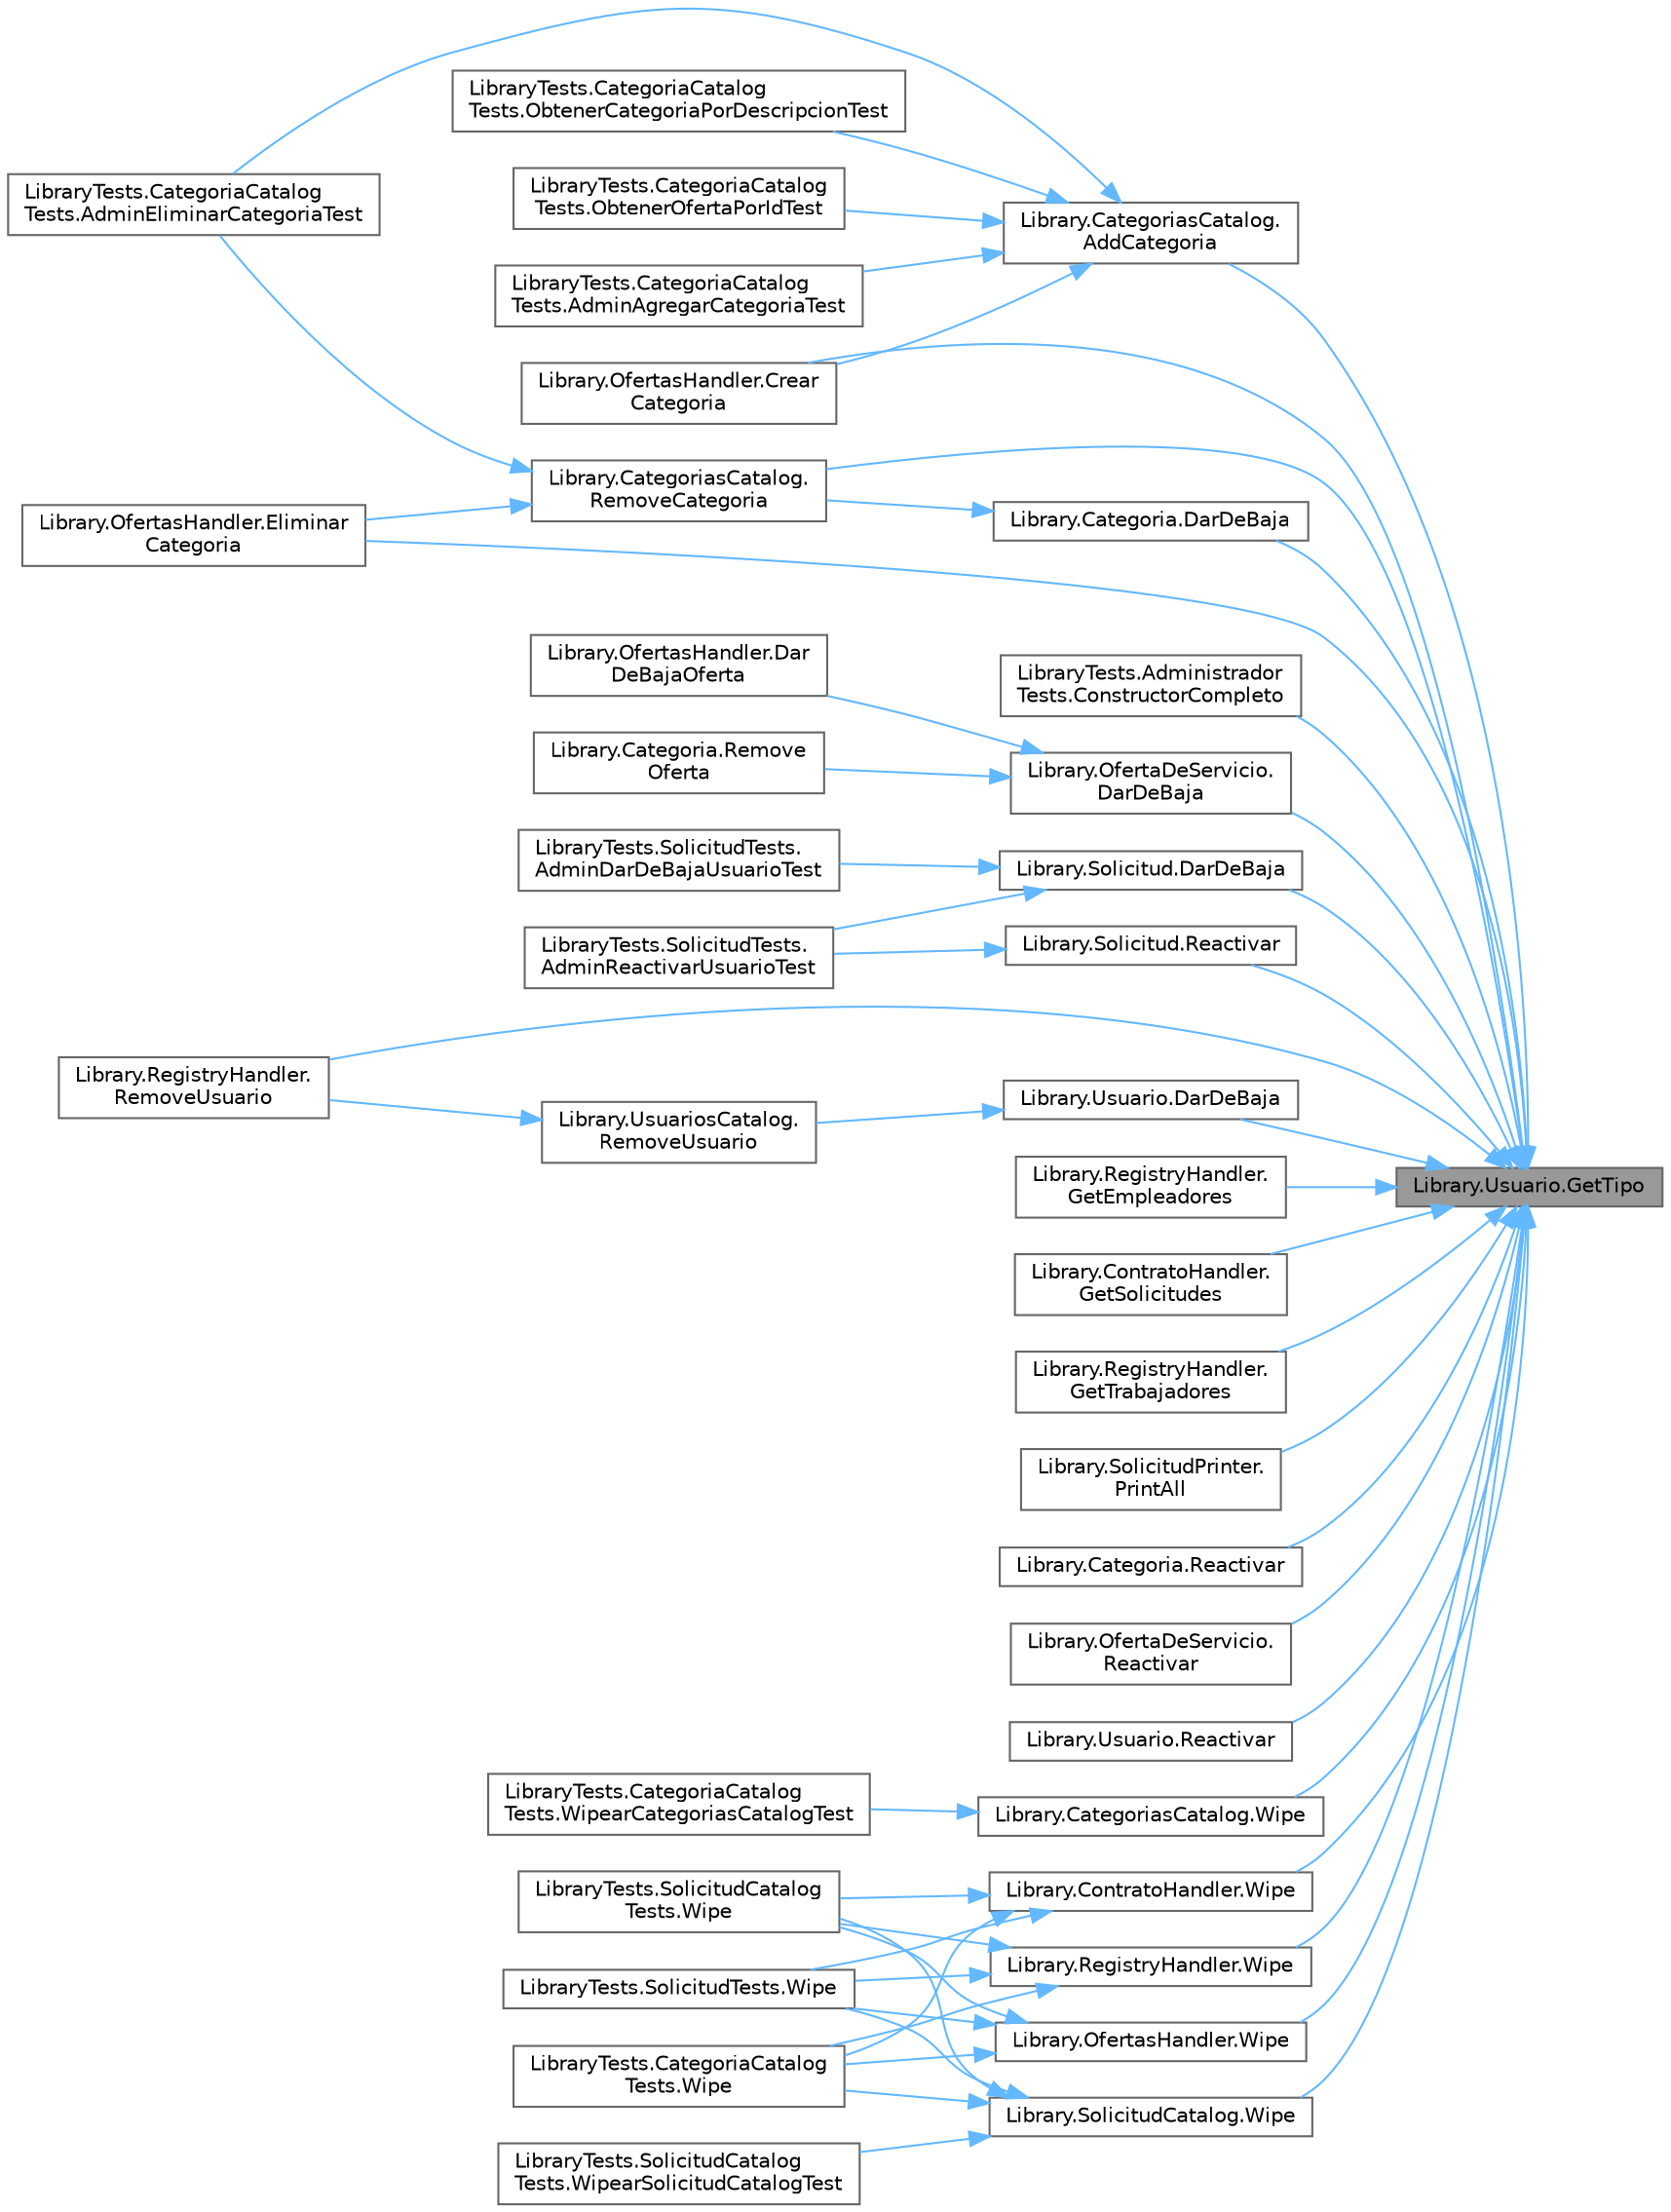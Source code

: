 digraph "Library.Usuario.GetTipo"
{
 // INTERACTIVE_SVG=YES
 // LATEX_PDF_SIZE
  bgcolor="transparent";
  edge [fontname=Helvetica,fontsize=10,labelfontname=Helvetica,labelfontsize=10];
  node [fontname=Helvetica,fontsize=10,shape=box,height=0.2,width=0.4];
  rankdir="RL";
  Node1 [label="Library.Usuario.GetTipo",height=0.2,width=0.4,color="gray40", fillcolor="grey60", style="filled", fontcolor="black",tooltip="Checkea que tipo de usuario es, puede ser Administrador, Trabajador o Empleador."];
  Node1 -> Node2 [dir="back",color="steelblue1",style="solid"];
  Node2 [label="Library.CategoriasCatalog.\lAddCategoria",height=0.2,width=0.4,color="grey40", fillcolor="white", style="filled",URL="$classLibrary_1_1CategoriasCatalog.html#a9cfffa528cb849e731015b40d8040672",tooltip="Método para agregar una nueva categoría al catálogo."];
  Node2 -> Node3 [dir="back",color="steelblue1",style="solid"];
  Node3 [label="LibraryTests.CategoriaCatalog\lTests.AdminAgregarCategoriaTest",height=0.2,width=0.4,color="grey40", fillcolor="white", style="filled",URL="$classLibraryTests_1_1CategoriaCatalogTests.html#a9583ffc47c041ab0cbb32d0869934ba6",tooltip="Test para cuando un admin agrega una categoría"];
  Node2 -> Node4 [dir="back",color="steelblue1",style="solid"];
  Node4 [label="LibraryTests.CategoriaCatalog\lTests.AdminEliminarCategoriaTest",height=0.2,width=0.4,color="grey40", fillcolor="white", style="filled",URL="$classLibraryTests_1_1CategoriaCatalogTests.html#a5c93a6aadec1d2d8bfdd46a2e41d4514",tooltip="Test para cuando se elimina una categoría"];
  Node2 -> Node5 [dir="back",color="steelblue1",style="solid"];
  Node5 [label="Library.OfertasHandler.Crear\lCategoria",height=0.2,width=0.4,color="grey40", fillcolor="white", style="filled",URL="$classLibrary_1_1OfertasHandler.html#af6bfbc799ee8cd3666cd54ae25667b29",tooltip="Método para crear una categoria."];
  Node2 -> Node6 [dir="back",color="steelblue1",style="solid"];
  Node6 [label="LibraryTests.CategoriaCatalog\lTests.ObtenerCategoriaPorDescripcionTest",height=0.2,width=0.4,color="grey40", fillcolor="white", style="filled",URL="$classLibraryTests_1_1CategoriaCatalogTests.html#abaa4d697938f1a8e540c85c4c4531b85",tooltip="Test para cuando se quiere obtener una categoría por su descripción"];
  Node2 -> Node7 [dir="back",color="steelblue1",style="solid"];
  Node7 [label="LibraryTests.CategoriaCatalog\lTests.ObtenerOfertaPorIdTest",height=0.2,width=0.4,color="grey40", fillcolor="white", style="filled",URL="$classLibraryTests_1_1CategoriaCatalogTests.html#acfdf86cb096080762e6b57f7a7dc37bb",tooltip="Test para cuando se quiere obtener una oferta por su valor de id"];
  Node1 -> Node8 [dir="back",color="steelblue1",style="solid"];
  Node8 [label="LibraryTests.Administrador\lTests.ConstructorCompleto",height=0.2,width=0.4,color="grey40", fillcolor="white", style="filled",URL="$classLibraryTests_1_1AdministradorTests.html#a74f4e56d58034598d82b1c3fdfa8ddf2",tooltip="Test para verificar que todos los datos del hayan sido ingresados"];
  Node1 -> Node5 [dir="back",color="steelblue1",style="solid"];
  Node1 -> Node9 [dir="back",color="steelblue1",style="solid"];
  Node9 [label="Library.Categoria.DarDeBaja",height=0.2,width=0.4,color="grey40", fillcolor="white", style="filled",URL="$classLibrary_1_1Categoria.html#ac49a20997f4a7ca69f06e9e7e5914e94",tooltip="Método para dar de baja la categoría."];
  Node9 -> Node10 [dir="back",color="steelblue1",style="solid"];
  Node10 [label="Library.CategoriasCatalog.\lRemoveCategoria",height=0.2,width=0.4,color="grey40", fillcolor="white", style="filled",URL="$classLibrary_1_1CategoriasCatalog.html#a3e0b35f2e1dbf53a7dddd9f46fd038b8",tooltip="Método para eliminar una categoría."];
  Node10 -> Node4 [dir="back",color="steelblue1",style="solid"];
  Node10 -> Node11 [dir="back",color="steelblue1",style="solid"];
  Node11 [label="Library.OfertasHandler.Eliminar\lCategoria",height=0.2,width=0.4,color="grey40", fillcolor="white", style="filled",URL="$classLibrary_1_1OfertasHandler.html#afefa462e1fe30165a2985f3ec5daa760",tooltip="Método para eliminar una categoría."];
  Node1 -> Node12 [dir="back",color="steelblue1",style="solid"];
  Node12 [label="Library.OfertaDeServicio.\lDarDeBaja",height=0.2,width=0.4,color="grey40", fillcolor="white", style="filled",URL="$classLibrary_1_1OfertaDeServicio.html#a05fd36175b1f8f268eca50f06be8931f",tooltip="Método para dar de baja un Usuario."];
  Node12 -> Node13 [dir="back",color="steelblue1",style="solid"];
  Node13 [label="Library.OfertasHandler.Dar\lDeBajaOferta",height=0.2,width=0.4,color="grey40", fillcolor="white", style="filled",URL="$classLibrary_1_1OfertasHandler.html#a419fc6b93ef7235e39449f38494d7d1f",tooltip="Método para dar de baja una OfertaDeServicio."];
  Node12 -> Node14 [dir="back",color="steelblue1",style="solid"];
  Node14 [label="Library.Categoria.Remove\lOferta",height=0.2,width=0.4,color="grey40", fillcolor="white", style="filled",URL="$classLibrary_1_1Categoria.html#a395e51b351aeb577b6371110ceec8abd",tooltip="Método para quitar una oferta, en caso de que la misma no exista no hará nada."];
  Node1 -> Node15 [dir="back",color="steelblue1",style="solid"];
  Node15 [label="Library.Solicitud.DarDeBaja",height=0.2,width=0.4,color="grey40", fillcolor="white", style="filled",URL="$classLibrary_1_1Solicitud.html#a8626ea612862185a6564d14d4804b51a",tooltip="Método para dar de baja una solicitud."];
  Node15 -> Node16 [dir="back",color="steelblue1",style="solid"];
  Node16 [label="LibraryTests.SolicitudTests.\lAdminDarDeBajaUsuarioTest",height=0.2,width=0.4,color="grey40", fillcolor="white", style="filled",URL="$classLibraryTests_1_1SolicitudTests.html#afd9b92a4a42cc3b74d347f31b5eb5189",tooltip="Test para cuando se da de baja una solicitud"];
  Node15 -> Node17 [dir="back",color="steelblue1",style="solid"];
  Node17 [label="LibraryTests.SolicitudTests.\lAdminReactivarUsuarioTest",height=0.2,width=0.4,color="grey40", fillcolor="white", style="filled",URL="$classLibraryTests_1_1SolicitudTests.html#ac50cc59bd14cff3b2fc90dcb9a809990",tooltip="Test para cuando un administrador reactiva una solicitud"];
  Node1 -> Node18 [dir="back",color="steelblue1",style="solid"];
  Node18 [label="Library.Usuario.DarDeBaja",height=0.2,width=0.4,color="grey40", fillcolor="white", style="filled",URL="$classLibrary_1_1Usuario.html#a94ab2e6613b6d2127c8fc90d161cd127",tooltip="Método para desactivar un usuario."];
  Node18 -> Node19 [dir="back",color="steelblue1",style="solid"];
  Node19 [label="Library.UsuariosCatalog.\lRemoveUsuario",height=0.2,width=0.4,color="grey40", fillcolor="white", style="filled",URL="$classLibrary_1_1UsuariosCatalog.html#af152d7cc2e78b41cd23e27834cb69dbd",tooltip="Método para eliminar un usuario, en realidad para simplificar simplemente se le daría de baja."];
  Node19 -> Node20 [dir="back",color="steelblue1",style="solid"];
  Node20 [label="Library.RegistryHandler.\lRemoveUsuario",height=0.2,width=0.4,color="grey40", fillcolor="white", style="filled",URL="$classLibrary_1_1RegistryHandler.html#a5437661b3a2bc53db95ce02947b4a59a",tooltip="Método para eliminar un Usuario."];
  Node1 -> Node11 [dir="back",color="steelblue1",style="solid"];
  Node1 -> Node21 [dir="back",color="steelblue1",style="solid"];
  Node21 [label="Library.RegistryHandler.\lGetEmpleadores",height=0.2,width=0.4,color="grey40", fillcolor="white", style="filled",URL="$classLibrary_1_1RegistryHandler.html#a1a2cd2aa0e0c52e9edf3f7fa1d532d9e",tooltip="Método para obtener la lista de empleadores."];
  Node1 -> Node22 [dir="back",color="steelblue1",style="solid"];
  Node22 [label="Library.ContratoHandler.\lGetSolicitudes",height=0.2,width=0.4,color="grey40", fillcolor="white", style="filled",URL="$classLibrary_1_1ContratoHandler.html#a7d07db24f12c446d1983ad27466fcd92",tooltip="Método para mostrar solicitudes."];
  Node1 -> Node23 [dir="back",color="steelblue1",style="solid"];
  Node23 [label="Library.RegistryHandler.\lGetTrabajadores",height=0.2,width=0.4,color="grey40", fillcolor="white", style="filled",URL="$classLibrary_1_1RegistryHandler.html#ae52d7593bb8a63139a1d4aed856a61c6",tooltip="Método para obtener la lista de trabajadores."];
  Node1 -> Node24 [dir="back",color="steelblue1",style="solid"];
  Node24 [label="Library.SolicitudPrinter.\lPrintAll",height=0.2,width=0.4,color="grey40", fillcolor="white", style="filled",URL="$classLibrary_1_1SolicitudPrinter.html#a0167025cf5a10b6791ef0bd3d59a0019",tooltip="Método que imprime el texto de la lista."];
  Node1 -> Node25 [dir="back",color="steelblue1",style="solid"];
  Node25 [label="Library.Categoria.Reactivar",height=0.2,width=0.4,color="grey40", fillcolor="white", style="filled",URL="$classLibrary_1_1Categoria.html#a9a5b4899556f8bab9818dfb288b51287",tooltip="Método para reactivar una categoría."];
  Node1 -> Node26 [dir="back",color="steelblue1",style="solid"];
  Node26 [label="Library.OfertaDeServicio.\lReactivar",height=0.2,width=0.4,color="grey40", fillcolor="white", style="filled",URL="$classLibrary_1_1OfertaDeServicio.html#a789ed2d43fbd73c8379894f7f12eb96f",tooltip="Método para reactivar un Usuario."];
  Node1 -> Node27 [dir="back",color="steelblue1",style="solid"];
  Node27 [label="Library.Solicitud.Reactivar",height=0.2,width=0.4,color="grey40", fillcolor="white", style="filled",URL="$classLibrary_1_1Solicitud.html#ab49e18741e69a23545ed6de3e3b4670b",tooltip="Método para reactivar una solicitud."];
  Node27 -> Node17 [dir="back",color="steelblue1",style="solid"];
  Node1 -> Node28 [dir="back",color="steelblue1",style="solid"];
  Node28 [label="Library.Usuario.Reactivar",height=0.2,width=0.4,color="grey40", fillcolor="white", style="filled",URL="$classLibrary_1_1Usuario.html#afd7b0ccc30d52e82c804873c15fc65a3",tooltip="Método para activar un usuario."];
  Node1 -> Node10 [dir="back",color="steelblue1",style="solid"];
  Node1 -> Node20 [dir="back",color="steelblue1",style="solid"];
  Node1 -> Node29 [dir="back",color="steelblue1",style="solid"];
  Node29 [label="Library.CategoriasCatalog.Wipe",height=0.2,width=0.4,color="grey40", fillcolor="white", style="filled",URL="$classLibrary_1_1CategoriasCatalog.html#a545c5fa5e182ff288af5f7a6679e380a",tooltip="Método para borrar los datos de la clase."];
  Node29 -> Node30 [dir="back",color="steelblue1",style="solid"];
  Node30 [label="LibraryTests.CategoriaCatalog\lTests.WipearCategoriasCatalogTest",height=0.2,width=0.4,color="grey40", fillcolor="white", style="filled",URL="$classLibraryTests_1_1CategoriaCatalogTests.html#a4fd0450a32991f16ed5bfcfdb4c09754",tooltip="Test de que el método Wipe() borra la instancia."];
  Node1 -> Node31 [dir="back",color="steelblue1",style="solid"];
  Node31 [label="Library.OfertasHandler.Wipe",height=0.2,width=0.4,color="grey40", fillcolor="white", style="filled",URL="$classLibrary_1_1OfertasHandler.html#a85e8f00c4e9c7e5b72cbac541b55f754",tooltip="Método para borrar los datos de la clase."];
  Node31 -> Node32 [dir="back",color="steelblue1",style="solid"];
  Node32 [label="LibraryTests.CategoriaCatalog\lTests.Wipe",height=0.2,width=0.4,color="grey40", fillcolor="white", style="filled",URL="$classLibraryTests_1_1CategoriaCatalogTests.html#abc98b8705ad0dbf6119101c0d18943a0",tooltip="Al terminar un test borra todas las instancias de singleton."];
  Node31 -> Node33 [dir="back",color="steelblue1",style="solid"];
  Node33 [label="LibraryTests.SolicitudCatalog\lTests.Wipe",height=0.2,width=0.4,color="grey40", fillcolor="white", style="filled",URL="$classLibraryTests_1_1SolicitudCatalogTests.html#a5609b76239d86d234142d6e47585e786",tooltip="Al terminar un test borra todas las instancias de singleton."];
  Node31 -> Node34 [dir="back",color="steelblue1",style="solid"];
  Node34 [label="LibraryTests.SolicitudTests.Wipe",height=0.2,width=0.4,color="grey40", fillcolor="white", style="filled",URL="$classLibraryTests_1_1SolicitudTests.html#aedde992e8fec9cadeac769cd47ef98f9",tooltip="Al terminar un test borra todas las instancias de singleton."];
  Node1 -> Node35 [dir="back",color="steelblue1",style="solid"];
  Node35 [label="Library.ContratoHandler.Wipe",height=0.2,width=0.4,color="grey40", fillcolor="white", style="filled",URL="$classLibrary_1_1ContratoHandler.html#ad630defa0fa3d95a1261855d4a96e8c0",tooltip="Método para borrar los datos de la clase."];
  Node35 -> Node32 [dir="back",color="steelblue1",style="solid"];
  Node35 -> Node33 [dir="back",color="steelblue1",style="solid"];
  Node35 -> Node34 [dir="back",color="steelblue1",style="solid"];
  Node1 -> Node36 [dir="back",color="steelblue1",style="solid"];
  Node36 [label="Library.SolicitudCatalog.Wipe",height=0.2,width=0.4,color="grey40", fillcolor="white", style="filled",URL="$classLibrary_1_1SolicitudCatalog.html#a499d23028c51c6420baa6b0d74558524",tooltip="Método para borrar los datos de la clase."];
  Node36 -> Node32 [dir="back",color="steelblue1",style="solid"];
  Node36 -> Node33 [dir="back",color="steelblue1",style="solid"];
  Node36 -> Node34 [dir="back",color="steelblue1",style="solid"];
  Node36 -> Node37 [dir="back",color="steelblue1",style="solid"];
  Node37 [label="LibraryTests.SolicitudCatalog\lTests.WipearSolicitudCatalogTest",height=0.2,width=0.4,color="grey40", fillcolor="white", style="filled",URL="$classLibraryTests_1_1SolicitudCatalogTests.html#ac6bcc1450ed2b9850144ef38d2b6227c",tooltip="Test de que el método Wipe() borra la instancia."];
  Node1 -> Node38 [dir="back",color="steelblue1",style="solid"];
  Node38 [label="Library.RegistryHandler.Wipe",height=0.2,width=0.4,color="grey40", fillcolor="white", style="filled",URL="$classLibrary_1_1RegistryHandler.html#a0c29a69500a72355605df52f11f2ef1a",tooltip="Método para borrar los datos de la clase."];
  Node38 -> Node32 [dir="back",color="steelblue1",style="solid"];
  Node38 -> Node33 [dir="back",color="steelblue1",style="solid"];
  Node38 -> Node34 [dir="back",color="steelblue1",style="solid"];
}
